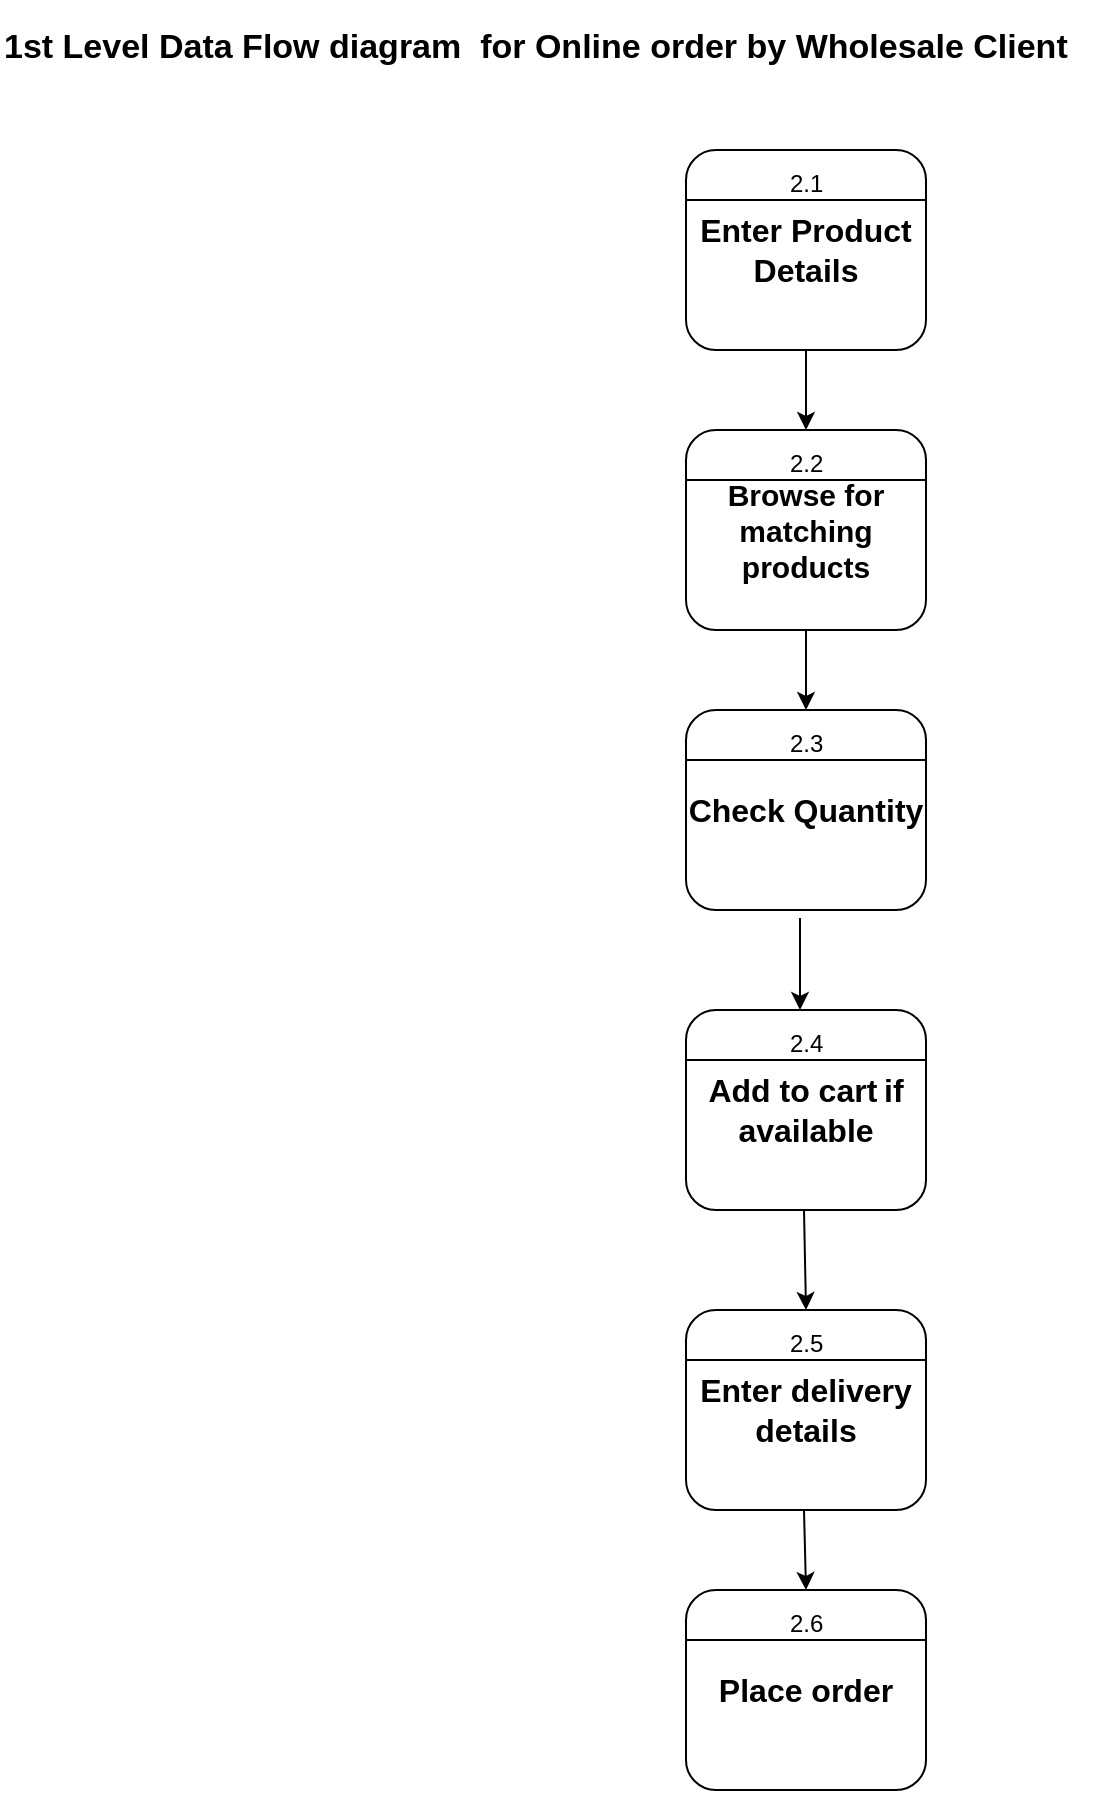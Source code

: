 <mxfile pages="1" version="11.2.4" type="device"><diagram id="zr2yQacalgf3InV6sZAN" name="Page-1"><mxGraphModel dx="798" dy="502" grid="1" gridSize="10" guides="1" tooltips="1" connect="1" arrows="1" fold="1" page="1" pageScale="1" pageWidth="827" pageHeight="1169" math="0" shadow="0"><root><mxCell id="0"/><mxCell id="1" parent="0"/><mxCell id="QTDtPcUgHA3FXHirUUfi-1" value="&lt;font size=&quot;1&quot;&gt;&lt;b style=&quot;font-size: 16px&quot;&gt;Enter Product Details&lt;/b&gt;&lt;/font&gt;" style="shape=ext;rounded=1;html=1;whiteSpace=wrap;" vertex="1" parent="1"><mxGeometry x="353" y="135" width="120" height="100" as="geometry"/></mxCell><mxCell id="QTDtPcUgHA3FXHirUUfi-2" value="" style="endArrow=none;html=1;entryX=1;entryY=0.25;entryDx=0;entryDy=0;exitX=0;exitY=0.25;exitDx=0;exitDy=0;" edge="1" parent="1" source="QTDtPcUgHA3FXHirUUfi-1" target="QTDtPcUgHA3FXHirUUfi-1"><mxGeometry width="50" height="50" relative="1" as="geometry"><mxPoint x="360" y="185" as="sourcePoint"/><mxPoint x="410" y="135" as="targetPoint"/></mxGeometry></mxCell><mxCell id="QTDtPcUgHA3FXHirUUfi-3" value="2.1" style="text;html=1;resizable=0;points=[];autosize=1;align=left;verticalAlign=top;spacingTop=-4;" vertex="1" parent="1"><mxGeometry x="403" y="142" width="30" height="20" as="geometry"/></mxCell><mxCell id="QTDtPcUgHA3FXHirUUfi-4" value="&lt;font style=&quot;font-size: 15px&quot;&gt;&lt;b&gt;Browse for matching products&lt;/b&gt;&lt;/font&gt;" style="shape=ext;rounded=1;html=1;whiteSpace=wrap;" vertex="1" parent="1"><mxGeometry x="353" y="275" width="120" height="100" as="geometry"/></mxCell><mxCell id="QTDtPcUgHA3FXHirUUfi-5" value="" style="endArrow=none;html=1;entryX=1;entryY=0.25;entryDx=0;entryDy=0;exitX=0;exitY=0.25;exitDx=0;exitDy=0;" edge="1" parent="1" source="QTDtPcUgHA3FXHirUUfi-4" target="QTDtPcUgHA3FXHirUUfi-4"><mxGeometry width="50" height="50" relative="1" as="geometry"><mxPoint x="360" y="325" as="sourcePoint"/><mxPoint x="410" y="275" as="targetPoint"/></mxGeometry></mxCell><mxCell id="QTDtPcUgHA3FXHirUUfi-6" value="2.2" style="text;html=1;resizable=0;points=[];autosize=1;align=left;verticalAlign=top;spacingTop=-4;" vertex="1" parent="1"><mxGeometry x="403" y="282" width="30" height="20" as="geometry"/></mxCell><mxCell id="QTDtPcUgHA3FXHirUUfi-7" value="&lt;font size=&quot;1&quot;&gt;&lt;b style=&quot;font-size: 16px&quot;&gt;Check Quantity&lt;/b&gt;&lt;/font&gt;" style="shape=ext;rounded=1;html=1;whiteSpace=wrap;" vertex="1" parent="1"><mxGeometry x="353" y="415" width="120" height="100" as="geometry"/></mxCell><mxCell id="QTDtPcUgHA3FXHirUUfi-8" value="" style="endArrow=none;html=1;entryX=1;entryY=0.25;entryDx=0;entryDy=0;exitX=0;exitY=0.25;exitDx=0;exitDy=0;" edge="1" parent="1" source="QTDtPcUgHA3FXHirUUfi-7" target="QTDtPcUgHA3FXHirUUfi-7"><mxGeometry width="50" height="50" relative="1" as="geometry"><mxPoint x="360" y="465" as="sourcePoint"/><mxPoint x="410" y="415" as="targetPoint"/></mxGeometry></mxCell><mxCell id="QTDtPcUgHA3FXHirUUfi-9" value="2.3" style="text;html=1;resizable=0;points=[];autosize=1;align=left;verticalAlign=top;spacingTop=-4;" vertex="1" parent="1"><mxGeometry x="403" y="422" width="30" height="20" as="geometry"/></mxCell><mxCell id="QTDtPcUgHA3FXHirUUfi-10" value="&lt;b&gt;&lt;font style=&quot;font-size: 16px&quot;&gt;Add to cart&lt;/font&gt;&lt;/b&gt; &lt;b&gt;&lt;font style=&quot;font-size: 16px&quot;&gt;if available&lt;/font&gt;&lt;/b&gt;" style="shape=ext;rounded=1;html=1;whiteSpace=wrap;" vertex="1" parent="1"><mxGeometry x="353" y="565" width="120" height="100" as="geometry"/></mxCell><mxCell id="QTDtPcUgHA3FXHirUUfi-11" value="" style="endArrow=none;html=1;entryX=1;entryY=0.25;entryDx=0;entryDy=0;exitX=0;exitY=0.25;exitDx=0;exitDy=0;" edge="1" parent="1" source="QTDtPcUgHA3FXHirUUfi-10" target="QTDtPcUgHA3FXHirUUfi-10"><mxGeometry width="50" height="50" relative="1" as="geometry"><mxPoint x="360" y="615" as="sourcePoint"/><mxPoint x="410" y="565" as="targetPoint"/></mxGeometry></mxCell><mxCell id="QTDtPcUgHA3FXHirUUfi-12" value="2.4" style="text;html=1;resizable=0;points=[];autosize=1;align=left;verticalAlign=top;spacingTop=-4;" vertex="1" parent="1"><mxGeometry x="403" y="572" width="30" height="20" as="geometry"/></mxCell><mxCell id="QTDtPcUgHA3FXHirUUfi-13" value="&lt;font size=&quot;1&quot;&gt;&lt;b style=&quot;font-size: 16px&quot;&gt;Enter delivery details&lt;/b&gt;&lt;/font&gt;" style="shape=ext;rounded=1;html=1;whiteSpace=wrap;" vertex="1" parent="1"><mxGeometry x="353" y="715" width="120" height="100" as="geometry"/></mxCell><mxCell id="QTDtPcUgHA3FXHirUUfi-14" value="" style="endArrow=none;html=1;entryX=1;entryY=0.25;entryDx=0;entryDy=0;exitX=0;exitY=0.25;exitDx=0;exitDy=0;" edge="1" parent="1" source="QTDtPcUgHA3FXHirUUfi-13" target="QTDtPcUgHA3FXHirUUfi-13"><mxGeometry width="50" height="50" relative="1" as="geometry"><mxPoint x="360" y="765" as="sourcePoint"/><mxPoint x="410" y="715" as="targetPoint"/></mxGeometry></mxCell><mxCell id="QTDtPcUgHA3FXHirUUfi-15" value="2.5" style="text;html=1;resizable=0;points=[];autosize=1;align=left;verticalAlign=top;spacingTop=-4;" vertex="1" parent="1"><mxGeometry x="403" y="722" width="30" height="20" as="geometry"/></mxCell><mxCell id="QTDtPcUgHA3FXHirUUfi-16" value="&lt;font size=&quot;1&quot;&gt;&lt;b style=&quot;font-size: 16px&quot;&gt;Place order&lt;/b&gt;&lt;/font&gt;" style="shape=ext;rounded=1;html=1;whiteSpace=wrap;" vertex="1" parent="1"><mxGeometry x="353" y="855" width="120" height="100" as="geometry"/></mxCell><mxCell id="QTDtPcUgHA3FXHirUUfi-17" value="" style="endArrow=none;html=1;entryX=1;entryY=0.25;entryDx=0;entryDy=0;exitX=0;exitY=0.25;exitDx=0;exitDy=0;" edge="1" parent="1" source="QTDtPcUgHA3FXHirUUfi-16" target="QTDtPcUgHA3FXHirUUfi-16"><mxGeometry width="50" height="50" relative="1" as="geometry"><mxPoint x="360" y="905" as="sourcePoint"/><mxPoint x="410" y="855" as="targetPoint"/></mxGeometry></mxCell><mxCell id="QTDtPcUgHA3FXHirUUfi-18" value="2.6" style="text;html=1;resizable=0;points=[];autosize=1;align=left;verticalAlign=top;spacingTop=-4;" vertex="1" parent="1"><mxGeometry x="403" y="862" width="30" height="20" as="geometry"/></mxCell><mxCell id="QTDtPcUgHA3FXHirUUfi-19" value="" style="endArrow=classic;html=1;exitX=0.5;exitY=1;exitDx=0;exitDy=0;entryX=0.5;entryY=0;entryDx=0;entryDy=0;" edge="1" parent="1" source="QTDtPcUgHA3FXHirUUfi-1" target="QTDtPcUgHA3FXHirUUfi-4"><mxGeometry width="50" height="50" relative="1" as="geometry"><mxPoint x="390" y="285" as="sourcePoint"/><mxPoint x="440" y="255" as="targetPoint"/></mxGeometry></mxCell><mxCell id="QTDtPcUgHA3FXHirUUfi-21" value="" style="endArrow=classic;html=1;exitX=0.5;exitY=1;exitDx=0;exitDy=0;entryX=0.5;entryY=0;entryDx=0;entryDy=0;" edge="1" parent="1" source="QTDtPcUgHA3FXHirUUfi-4" target="QTDtPcUgHA3FXHirUUfi-7"><mxGeometry width="50" height="50" relative="1" as="geometry"><mxPoint x="380" y="425" as="sourcePoint"/><mxPoint x="440" y="395" as="targetPoint"/></mxGeometry></mxCell><mxCell id="QTDtPcUgHA3FXHirUUfi-22" value="" style="endArrow=classic;html=1;entryX=0.475;entryY=0;entryDx=0;entryDy=0;entryPerimeter=0;" edge="1" parent="1" target="QTDtPcUgHA3FXHirUUfi-10"><mxGeometry width="50" height="50" relative="1" as="geometry"><mxPoint x="410" y="519" as="sourcePoint"/><mxPoint x="410" y="555" as="targetPoint"/></mxGeometry></mxCell><mxCell id="QTDtPcUgHA3FXHirUUfi-23" value="" style="endArrow=classic;html=1;entryX=0.5;entryY=0;entryDx=0;entryDy=0;" edge="1" parent="1" target="QTDtPcUgHA3FXHirUUfi-13"><mxGeometry width="50" height="50" relative="1" as="geometry"><mxPoint x="412" y="665" as="sourcePoint"/><mxPoint x="412" y="705" as="targetPoint"/></mxGeometry></mxCell><mxCell id="QTDtPcUgHA3FXHirUUfi-24" value="" style="endArrow=classic;html=1;entryX=0.5;entryY=0;entryDx=0;entryDy=0;" edge="1" parent="1" target="QTDtPcUgHA3FXHirUUfi-16"><mxGeometry width="50" height="50" relative="1" as="geometry"><mxPoint x="412" y="815" as="sourcePoint"/><mxPoint x="412" y="865" as="targetPoint"/></mxGeometry></mxCell><mxCell id="QTDtPcUgHA3FXHirUUfi-25" value="&lt;h1 style=&quot;font-size: 17px&quot;&gt;1st Level Data Flow diagram&amp;nbsp; for Online order by &lt;font style=&quot;font-size: 17px&quot;&gt;Wholesale Client&lt;/font&gt; &lt;/h1&gt;" style="text;html=1;resizable=0;points=[];autosize=1;align=left;verticalAlign=top;spacingTop=-4;" vertex="1" parent="1"><mxGeometry x="10" y="60" width="550" height="40" as="geometry"/></mxCell></root></mxGraphModel></diagram></mxfile>